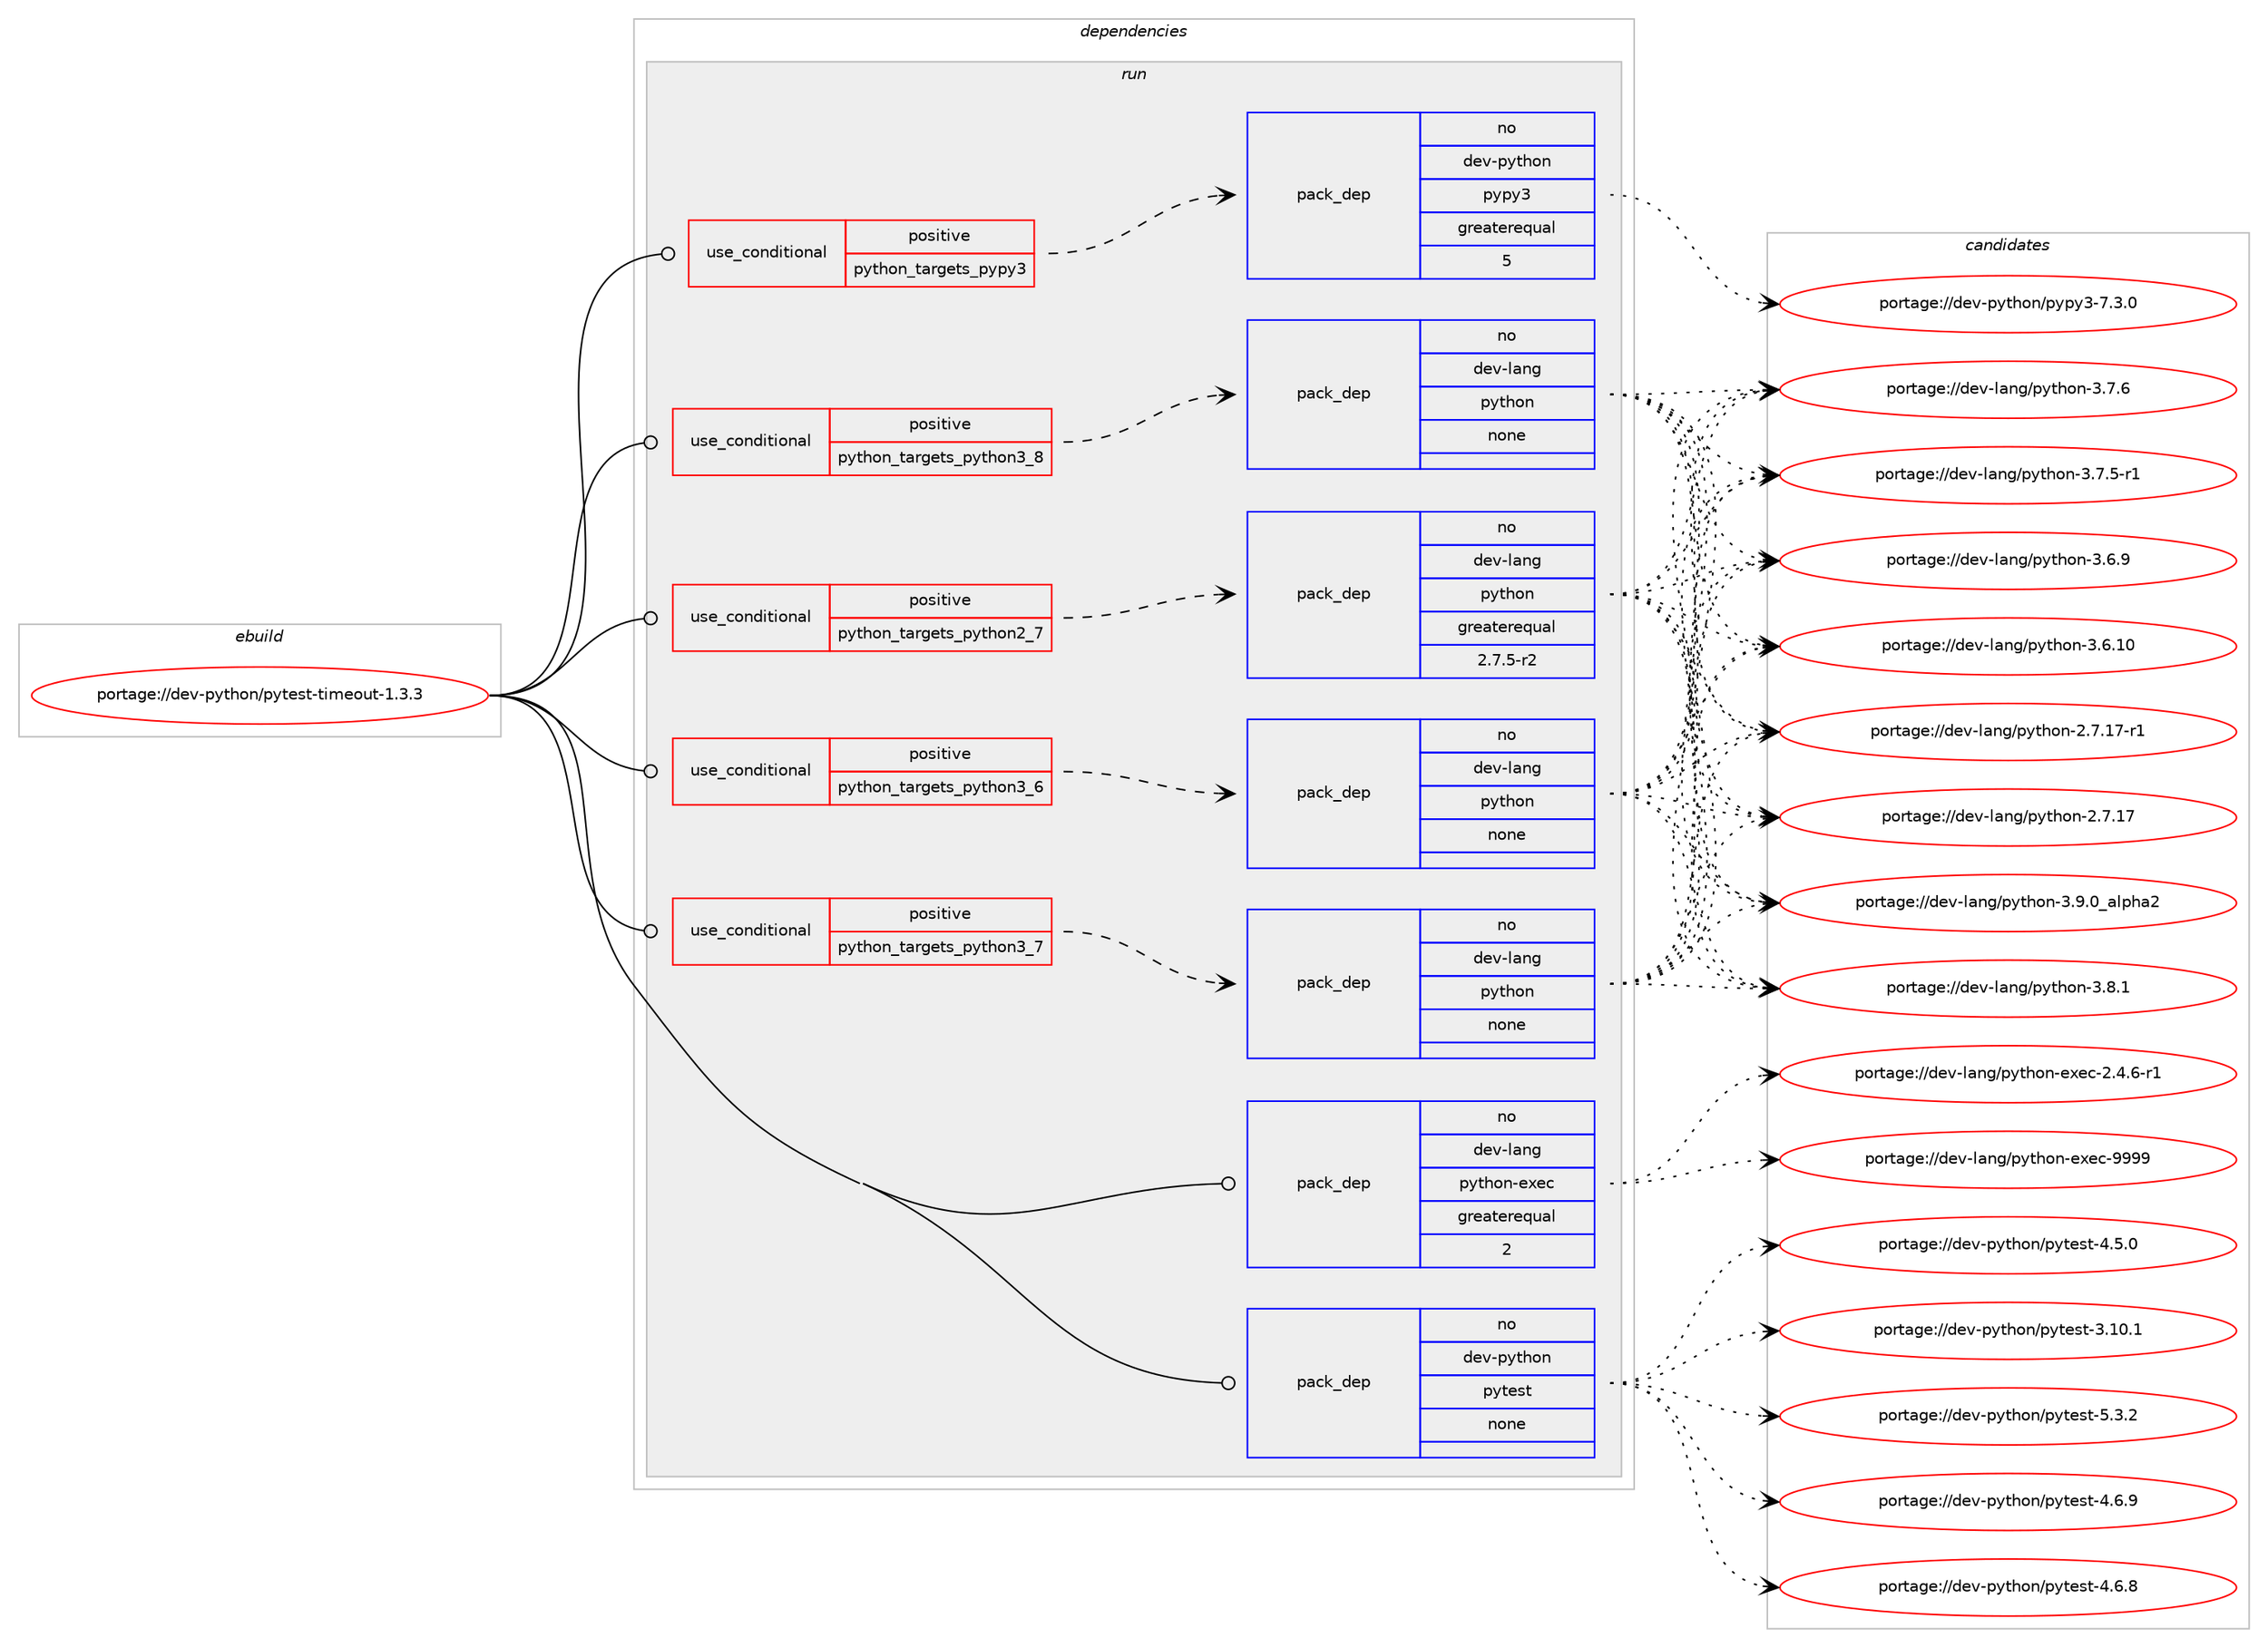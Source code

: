 digraph prolog {

# *************
# Graph options
# *************

newrank=true;
concentrate=true;
compound=true;
graph [rankdir=LR,fontname=Helvetica,fontsize=10,ranksep=1.5];#, ranksep=2.5, nodesep=0.2];
edge  [arrowhead=vee];
node  [fontname=Helvetica,fontsize=10];

# **********
# The ebuild
# **********

subgraph cluster_leftcol {
color=gray;
rank=same;
label=<<i>ebuild</i>>;
id [label="portage://dev-python/pytest-timeout-1.3.3", color=red, width=4, href="../dev-python/pytest-timeout-1.3.3.svg"];
}

# ****************
# The dependencies
# ****************

subgraph cluster_midcol {
color=gray;
label=<<i>dependencies</i>>;
subgraph cluster_compile {
fillcolor="#eeeeee";
style=filled;
label=<<i>compile</i>>;
}
subgraph cluster_compileandrun {
fillcolor="#eeeeee";
style=filled;
label=<<i>compile and run</i>>;
}
subgraph cluster_run {
fillcolor="#eeeeee";
style=filled;
label=<<i>run</i>>;
subgraph cond108115 {
dependency433631 [label=<<TABLE BORDER="0" CELLBORDER="1" CELLSPACING="0" CELLPADDING="4"><TR><TD ROWSPAN="3" CELLPADDING="10">use_conditional</TD></TR><TR><TD>positive</TD></TR><TR><TD>python_targets_pypy3</TD></TR></TABLE>>, shape=none, color=red];
subgraph pack320595 {
dependency433632 [label=<<TABLE BORDER="0" CELLBORDER="1" CELLSPACING="0" CELLPADDING="4" WIDTH="220"><TR><TD ROWSPAN="6" CELLPADDING="30">pack_dep</TD></TR><TR><TD WIDTH="110">no</TD></TR><TR><TD>dev-python</TD></TR><TR><TD>pypy3</TD></TR><TR><TD>greaterequal</TD></TR><TR><TD>5</TD></TR></TABLE>>, shape=none, color=blue];
}
dependency433631:e -> dependency433632:w [weight=20,style="dashed",arrowhead="vee"];
}
id:e -> dependency433631:w [weight=20,style="solid",arrowhead="odot"];
subgraph cond108116 {
dependency433633 [label=<<TABLE BORDER="0" CELLBORDER="1" CELLSPACING="0" CELLPADDING="4"><TR><TD ROWSPAN="3" CELLPADDING="10">use_conditional</TD></TR><TR><TD>positive</TD></TR><TR><TD>python_targets_python2_7</TD></TR></TABLE>>, shape=none, color=red];
subgraph pack320596 {
dependency433634 [label=<<TABLE BORDER="0" CELLBORDER="1" CELLSPACING="0" CELLPADDING="4" WIDTH="220"><TR><TD ROWSPAN="6" CELLPADDING="30">pack_dep</TD></TR><TR><TD WIDTH="110">no</TD></TR><TR><TD>dev-lang</TD></TR><TR><TD>python</TD></TR><TR><TD>greaterequal</TD></TR><TR><TD>2.7.5-r2</TD></TR></TABLE>>, shape=none, color=blue];
}
dependency433633:e -> dependency433634:w [weight=20,style="dashed",arrowhead="vee"];
}
id:e -> dependency433633:w [weight=20,style="solid",arrowhead="odot"];
subgraph cond108117 {
dependency433635 [label=<<TABLE BORDER="0" CELLBORDER="1" CELLSPACING="0" CELLPADDING="4"><TR><TD ROWSPAN="3" CELLPADDING="10">use_conditional</TD></TR><TR><TD>positive</TD></TR><TR><TD>python_targets_python3_6</TD></TR></TABLE>>, shape=none, color=red];
subgraph pack320597 {
dependency433636 [label=<<TABLE BORDER="0" CELLBORDER="1" CELLSPACING="0" CELLPADDING="4" WIDTH="220"><TR><TD ROWSPAN="6" CELLPADDING="30">pack_dep</TD></TR><TR><TD WIDTH="110">no</TD></TR><TR><TD>dev-lang</TD></TR><TR><TD>python</TD></TR><TR><TD>none</TD></TR><TR><TD></TD></TR></TABLE>>, shape=none, color=blue];
}
dependency433635:e -> dependency433636:w [weight=20,style="dashed",arrowhead="vee"];
}
id:e -> dependency433635:w [weight=20,style="solid",arrowhead="odot"];
subgraph cond108118 {
dependency433637 [label=<<TABLE BORDER="0" CELLBORDER="1" CELLSPACING="0" CELLPADDING="4"><TR><TD ROWSPAN="3" CELLPADDING="10">use_conditional</TD></TR><TR><TD>positive</TD></TR><TR><TD>python_targets_python3_7</TD></TR></TABLE>>, shape=none, color=red];
subgraph pack320598 {
dependency433638 [label=<<TABLE BORDER="0" CELLBORDER="1" CELLSPACING="0" CELLPADDING="4" WIDTH="220"><TR><TD ROWSPAN="6" CELLPADDING="30">pack_dep</TD></TR><TR><TD WIDTH="110">no</TD></TR><TR><TD>dev-lang</TD></TR><TR><TD>python</TD></TR><TR><TD>none</TD></TR><TR><TD></TD></TR></TABLE>>, shape=none, color=blue];
}
dependency433637:e -> dependency433638:w [weight=20,style="dashed",arrowhead="vee"];
}
id:e -> dependency433637:w [weight=20,style="solid",arrowhead="odot"];
subgraph cond108119 {
dependency433639 [label=<<TABLE BORDER="0" CELLBORDER="1" CELLSPACING="0" CELLPADDING="4"><TR><TD ROWSPAN="3" CELLPADDING="10">use_conditional</TD></TR><TR><TD>positive</TD></TR><TR><TD>python_targets_python3_8</TD></TR></TABLE>>, shape=none, color=red];
subgraph pack320599 {
dependency433640 [label=<<TABLE BORDER="0" CELLBORDER="1" CELLSPACING="0" CELLPADDING="4" WIDTH="220"><TR><TD ROWSPAN="6" CELLPADDING="30">pack_dep</TD></TR><TR><TD WIDTH="110">no</TD></TR><TR><TD>dev-lang</TD></TR><TR><TD>python</TD></TR><TR><TD>none</TD></TR><TR><TD></TD></TR></TABLE>>, shape=none, color=blue];
}
dependency433639:e -> dependency433640:w [weight=20,style="dashed",arrowhead="vee"];
}
id:e -> dependency433639:w [weight=20,style="solid",arrowhead="odot"];
subgraph pack320600 {
dependency433641 [label=<<TABLE BORDER="0" CELLBORDER="1" CELLSPACING="0" CELLPADDING="4" WIDTH="220"><TR><TD ROWSPAN="6" CELLPADDING="30">pack_dep</TD></TR><TR><TD WIDTH="110">no</TD></TR><TR><TD>dev-lang</TD></TR><TR><TD>python-exec</TD></TR><TR><TD>greaterequal</TD></TR><TR><TD>2</TD></TR></TABLE>>, shape=none, color=blue];
}
id:e -> dependency433641:w [weight=20,style="solid",arrowhead="odot"];
subgraph pack320601 {
dependency433642 [label=<<TABLE BORDER="0" CELLBORDER="1" CELLSPACING="0" CELLPADDING="4" WIDTH="220"><TR><TD ROWSPAN="6" CELLPADDING="30">pack_dep</TD></TR><TR><TD WIDTH="110">no</TD></TR><TR><TD>dev-python</TD></TR><TR><TD>pytest</TD></TR><TR><TD>none</TD></TR><TR><TD></TD></TR></TABLE>>, shape=none, color=blue];
}
id:e -> dependency433642:w [weight=20,style="solid",arrowhead="odot"];
}
}

# **************
# The candidates
# **************

subgraph cluster_choices {
rank=same;
color=gray;
label=<<i>candidates</i>>;

subgraph choice320595 {
color=black;
nodesep=1;
choice100101118451121211161041111104711212111212151455546514648 [label="portage://dev-python/pypy3-7.3.0", color=red, width=4,href="../dev-python/pypy3-7.3.0.svg"];
dependency433632:e -> choice100101118451121211161041111104711212111212151455546514648:w [style=dotted,weight="100"];
}
subgraph choice320596 {
color=black;
nodesep=1;
choice10010111845108971101034711212111610411111045514657464895971081121049750 [label="portage://dev-lang/python-3.9.0_alpha2", color=red, width=4,href="../dev-lang/python-3.9.0_alpha2.svg"];
choice100101118451089711010347112121116104111110455146564649 [label="portage://dev-lang/python-3.8.1", color=red, width=4,href="../dev-lang/python-3.8.1.svg"];
choice100101118451089711010347112121116104111110455146554654 [label="portage://dev-lang/python-3.7.6", color=red, width=4,href="../dev-lang/python-3.7.6.svg"];
choice1001011184510897110103471121211161041111104551465546534511449 [label="portage://dev-lang/python-3.7.5-r1", color=red, width=4,href="../dev-lang/python-3.7.5-r1.svg"];
choice100101118451089711010347112121116104111110455146544657 [label="portage://dev-lang/python-3.6.9", color=red, width=4,href="../dev-lang/python-3.6.9.svg"];
choice10010111845108971101034711212111610411111045514654464948 [label="portage://dev-lang/python-3.6.10", color=red, width=4,href="../dev-lang/python-3.6.10.svg"];
choice100101118451089711010347112121116104111110455046554649554511449 [label="portage://dev-lang/python-2.7.17-r1", color=red, width=4,href="../dev-lang/python-2.7.17-r1.svg"];
choice10010111845108971101034711212111610411111045504655464955 [label="portage://dev-lang/python-2.7.17", color=red, width=4,href="../dev-lang/python-2.7.17.svg"];
dependency433634:e -> choice10010111845108971101034711212111610411111045514657464895971081121049750:w [style=dotted,weight="100"];
dependency433634:e -> choice100101118451089711010347112121116104111110455146564649:w [style=dotted,weight="100"];
dependency433634:e -> choice100101118451089711010347112121116104111110455146554654:w [style=dotted,weight="100"];
dependency433634:e -> choice1001011184510897110103471121211161041111104551465546534511449:w [style=dotted,weight="100"];
dependency433634:e -> choice100101118451089711010347112121116104111110455146544657:w [style=dotted,weight="100"];
dependency433634:e -> choice10010111845108971101034711212111610411111045514654464948:w [style=dotted,weight="100"];
dependency433634:e -> choice100101118451089711010347112121116104111110455046554649554511449:w [style=dotted,weight="100"];
dependency433634:e -> choice10010111845108971101034711212111610411111045504655464955:w [style=dotted,weight="100"];
}
subgraph choice320597 {
color=black;
nodesep=1;
choice10010111845108971101034711212111610411111045514657464895971081121049750 [label="portage://dev-lang/python-3.9.0_alpha2", color=red, width=4,href="../dev-lang/python-3.9.0_alpha2.svg"];
choice100101118451089711010347112121116104111110455146564649 [label="portage://dev-lang/python-3.8.1", color=red, width=4,href="../dev-lang/python-3.8.1.svg"];
choice100101118451089711010347112121116104111110455146554654 [label="portage://dev-lang/python-3.7.6", color=red, width=4,href="../dev-lang/python-3.7.6.svg"];
choice1001011184510897110103471121211161041111104551465546534511449 [label="portage://dev-lang/python-3.7.5-r1", color=red, width=4,href="../dev-lang/python-3.7.5-r1.svg"];
choice100101118451089711010347112121116104111110455146544657 [label="portage://dev-lang/python-3.6.9", color=red, width=4,href="../dev-lang/python-3.6.9.svg"];
choice10010111845108971101034711212111610411111045514654464948 [label="portage://dev-lang/python-3.6.10", color=red, width=4,href="../dev-lang/python-3.6.10.svg"];
choice100101118451089711010347112121116104111110455046554649554511449 [label="portage://dev-lang/python-2.7.17-r1", color=red, width=4,href="../dev-lang/python-2.7.17-r1.svg"];
choice10010111845108971101034711212111610411111045504655464955 [label="portage://dev-lang/python-2.7.17", color=red, width=4,href="../dev-lang/python-2.7.17.svg"];
dependency433636:e -> choice10010111845108971101034711212111610411111045514657464895971081121049750:w [style=dotted,weight="100"];
dependency433636:e -> choice100101118451089711010347112121116104111110455146564649:w [style=dotted,weight="100"];
dependency433636:e -> choice100101118451089711010347112121116104111110455146554654:w [style=dotted,weight="100"];
dependency433636:e -> choice1001011184510897110103471121211161041111104551465546534511449:w [style=dotted,weight="100"];
dependency433636:e -> choice100101118451089711010347112121116104111110455146544657:w [style=dotted,weight="100"];
dependency433636:e -> choice10010111845108971101034711212111610411111045514654464948:w [style=dotted,weight="100"];
dependency433636:e -> choice100101118451089711010347112121116104111110455046554649554511449:w [style=dotted,weight="100"];
dependency433636:e -> choice10010111845108971101034711212111610411111045504655464955:w [style=dotted,weight="100"];
}
subgraph choice320598 {
color=black;
nodesep=1;
choice10010111845108971101034711212111610411111045514657464895971081121049750 [label="portage://dev-lang/python-3.9.0_alpha2", color=red, width=4,href="../dev-lang/python-3.9.0_alpha2.svg"];
choice100101118451089711010347112121116104111110455146564649 [label="portage://dev-lang/python-3.8.1", color=red, width=4,href="../dev-lang/python-3.8.1.svg"];
choice100101118451089711010347112121116104111110455146554654 [label="portage://dev-lang/python-3.7.6", color=red, width=4,href="../dev-lang/python-3.7.6.svg"];
choice1001011184510897110103471121211161041111104551465546534511449 [label="portage://dev-lang/python-3.7.5-r1", color=red, width=4,href="../dev-lang/python-3.7.5-r1.svg"];
choice100101118451089711010347112121116104111110455146544657 [label="portage://dev-lang/python-3.6.9", color=red, width=4,href="../dev-lang/python-3.6.9.svg"];
choice10010111845108971101034711212111610411111045514654464948 [label="portage://dev-lang/python-3.6.10", color=red, width=4,href="../dev-lang/python-3.6.10.svg"];
choice100101118451089711010347112121116104111110455046554649554511449 [label="portage://dev-lang/python-2.7.17-r1", color=red, width=4,href="../dev-lang/python-2.7.17-r1.svg"];
choice10010111845108971101034711212111610411111045504655464955 [label="portage://dev-lang/python-2.7.17", color=red, width=4,href="../dev-lang/python-2.7.17.svg"];
dependency433638:e -> choice10010111845108971101034711212111610411111045514657464895971081121049750:w [style=dotted,weight="100"];
dependency433638:e -> choice100101118451089711010347112121116104111110455146564649:w [style=dotted,weight="100"];
dependency433638:e -> choice100101118451089711010347112121116104111110455146554654:w [style=dotted,weight="100"];
dependency433638:e -> choice1001011184510897110103471121211161041111104551465546534511449:w [style=dotted,weight="100"];
dependency433638:e -> choice100101118451089711010347112121116104111110455146544657:w [style=dotted,weight="100"];
dependency433638:e -> choice10010111845108971101034711212111610411111045514654464948:w [style=dotted,weight="100"];
dependency433638:e -> choice100101118451089711010347112121116104111110455046554649554511449:w [style=dotted,weight="100"];
dependency433638:e -> choice10010111845108971101034711212111610411111045504655464955:w [style=dotted,weight="100"];
}
subgraph choice320599 {
color=black;
nodesep=1;
choice10010111845108971101034711212111610411111045514657464895971081121049750 [label="portage://dev-lang/python-3.9.0_alpha2", color=red, width=4,href="../dev-lang/python-3.9.0_alpha2.svg"];
choice100101118451089711010347112121116104111110455146564649 [label="portage://dev-lang/python-3.8.1", color=red, width=4,href="../dev-lang/python-3.8.1.svg"];
choice100101118451089711010347112121116104111110455146554654 [label="portage://dev-lang/python-3.7.6", color=red, width=4,href="../dev-lang/python-3.7.6.svg"];
choice1001011184510897110103471121211161041111104551465546534511449 [label="portage://dev-lang/python-3.7.5-r1", color=red, width=4,href="../dev-lang/python-3.7.5-r1.svg"];
choice100101118451089711010347112121116104111110455146544657 [label="portage://dev-lang/python-3.6.9", color=red, width=4,href="../dev-lang/python-3.6.9.svg"];
choice10010111845108971101034711212111610411111045514654464948 [label="portage://dev-lang/python-3.6.10", color=red, width=4,href="../dev-lang/python-3.6.10.svg"];
choice100101118451089711010347112121116104111110455046554649554511449 [label="portage://dev-lang/python-2.7.17-r1", color=red, width=4,href="../dev-lang/python-2.7.17-r1.svg"];
choice10010111845108971101034711212111610411111045504655464955 [label="portage://dev-lang/python-2.7.17", color=red, width=4,href="../dev-lang/python-2.7.17.svg"];
dependency433640:e -> choice10010111845108971101034711212111610411111045514657464895971081121049750:w [style=dotted,weight="100"];
dependency433640:e -> choice100101118451089711010347112121116104111110455146564649:w [style=dotted,weight="100"];
dependency433640:e -> choice100101118451089711010347112121116104111110455146554654:w [style=dotted,weight="100"];
dependency433640:e -> choice1001011184510897110103471121211161041111104551465546534511449:w [style=dotted,weight="100"];
dependency433640:e -> choice100101118451089711010347112121116104111110455146544657:w [style=dotted,weight="100"];
dependency433640:e -> choice10010111845108971101034711212111610411111045514654464948:w [style=dotted,weight="100"];
dependency433640:e -> choice100101118451089711010347112121116104111110455046554649554511449:w [style=dotted,weight="100"];
dependency433640:e -> choice10010111845108971101034711212111610411111045504655464955:w [style=dotted,weight="100"];
}
subgraph choice320600 {
color=black;
nodesep=1;
choice10010111845108971101034711212111610411111045101120101994557575757 [label="portage://dev-lang/python-exec-9999", color=red, width=4,href="../dev-lang/python-exec-9999.svg"];
choice10010111845108971101034711212111610411111045101120101994550465246544511449 [label="portage://dev-lang/python-exec-2.4.6-r1", color=red, width=4,href="../dev-lang/python-exec-2.4.6-r1.svg"];
dependency433641:e -> choice10010111845108971101034711212111610411111045101120101994557575757:w [style=dotted,weight="100"];
dependency433641:e -> choice10010111845108971101034711212111610411111045101120101994550465246544511449:w [style=dotted,weight="100"];
}
subgraph choice320601 {
color=black;
nodesep=1;
choice1001011184511212111610411111047112121116101115116455346514650 [label="portage://dev-python/pytest-5.3.2", color=red, width=4,href="../dev-python/pytest-5.3.2.svg"];
choice1001011184511212111610411111047112121116101115116455246544657 [label="portage://dev-python/pytest-4.6.9", color=red, width=4,href="../dev-python/pytest-4.6.9.svg"];
choice1001011184511212111610411111047112121116101115116455246544656 [label="portage://dev-python/pytest-4.6.8", color=red, width=4,href="../dev-python/pytest-4.6.8.svg"];
choice1001011184511212111610411111047112121116101115116455246534648 [label="portage://dev-python/pytest-4.5.0", color=red, width=4,href="../dev-python/pytest-4.5.0.svg"];
choice100101118451121211161041111104711212111610111511645514649484649 [label="portage://dev-python/pytest-3.10.1", color=red, width=4,href="../dev-python/pytest-3.10.1.svg"];
dependency433642:e -> choice1001011184511212111610411111047112121116101115116455346514650:w [style=dotted,weight="100"];
dependency433642:e -> choice1001011184511212111610411111047112121116101115116455246544657:w [style=dotted,weight="100"];
dependency433642:e -> choice1001011184511212111610411111047112121116101115116455246544656:w [style=dotted,weight="100"];
dependency433642:e -> choice1001011184511212111610411111047112121116101115116455246534648:w [style=dotted,weight="100"];
dependency433642:e -> choice100101118451121211161041111104711212111610111511645514649484649:w [style=dotted,weight="100"];
}
}

}
